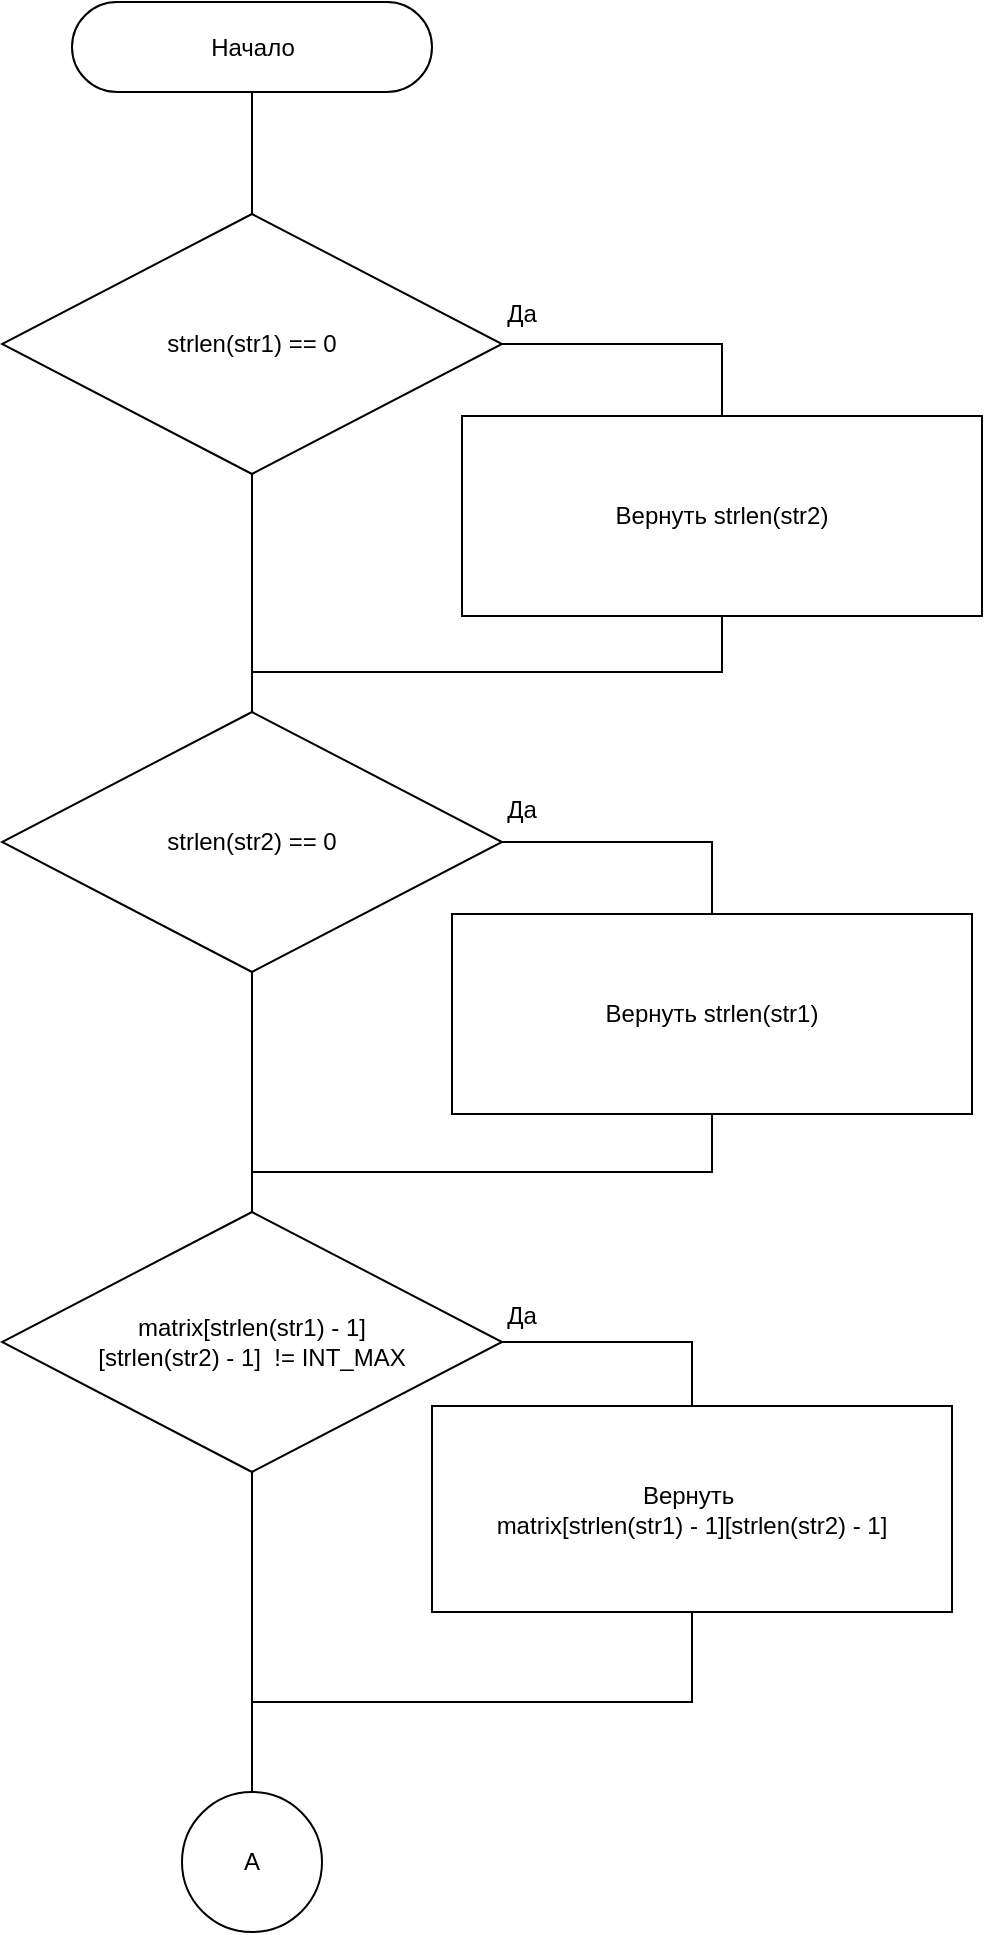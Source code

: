 <mxfile version="20.6.0" type="device"><diagram id="xcamIBbiPaKX1IdApyGe" name="Страница 1"><mxGraphModel dx="2188" dy="1188" grid="1" gridSize="10" guides="1" tooltips="1" connect="1" arrows="1" fold="1" page="1" pageScale="1" pageWidth="1169" pageHeight="827" math="0" shadow="0"><root><mxCell id="0"/><mxCell id="1" parent="0"/><mxCell id="yXZa79Pg_cqDgxs_Jt6z-2" style="edgeStyle=orthogonalEdgeStyle;rounded=0;orthogonalLoop=1;jettySize=auto;html=1;exitX=0.5;exitY=0.5;exitDx=0;exitDy=22.5;exitPerimeter=0;entryX=0.5;entryY=0;entryDx=0;entryDy=0;endArrow=none;endFill=0;" parent="1" source="yXZa79Pg_cqDgxs_Jt6z-3" target="yXZa79Pg_cqDgxs_Jt6z-6" edge="1"><mxGeometry relative="1" as="geometry"/></mxCell><mxCell id="yXZa79Pg_cqDgxs_Jt6z-3" value="Начало" style="html=1;dashed=0;whitespace=wrap;shape=mxgraph.dfd.start" parent="1" vertex="1"><mxGeometry x="45" width="180" height="45" as="geometry"/></mxCell><mxCell id="yXZa79Pg_cqDgxs_Jt6z-4" style="edgeStyle=orthogonalEdgeStyle;rounded=0;orthogonalLoop=1;jettySize=auto;html=1;exitX=0.5;exitY=1;exitDx=0;exitDy=0;entryX=0.5;entryY=0;entryDx=0;entryDy=0;endArrow=none;endFill=0;" parent="1" source="yXZa79Pg_cqDgxs_Jt6z-6" target="yXZa79Pg_cqDgxs_Jt6z-11" edge="1"><mxGeometry relative="1" as="geometry"><mxPoint x="150" y="125" as="targetPoint"/></mxGeometry></mxCell><mxCell id="yXZa79Pg_cqDgxs_Jt6z-5" style="edgeStyle=orthogonalEdgeStyle;rounded=0;orthogonalLoop=1;jettySize=auto;html=1;exitX=1;exitY=0.5;exitDx=0;exitDy=0;entryX=0.5;entryY=0;entryDx=0;entryDy=0;endArrow=none;endFill=0;" parent="1" source="yXZa79Pg_cqDgxs_Jt6z-6" target="yXZa79Pg_cqDgxs_Jt6z-8" edge="1"><mxGeometry relative="1" as="geometry"/></mxCell><mxCell id="yXZa79Pg_cqDgxs_Jt6z-6" value="strlen(str1) == 0" style="rhombus;whiteSpace=wrap;html=1;shadow=0;" parent="1" vertex="1"><mxGeometry x="10" y="106" width="250" height="130" as="geometry"/></mxCell><mxCell id="yXZa79Pg_cqDgxs_Jt6z-7" value="Да" style="text;html=1;strokeColor=none;fillColor=none;align=center;verticalAlign=middle;whiteSpace=wrap;rounded=0;shadow=0;" parent="1" vertex="1"><mxGeometry x="240" y="141" width="60" height="30" as="geometry"/></mxCell><mxCell id="yXZa79Pg_cqDgxs_Jt6z-63" style="edgeStyle=orthogonalEdgeStyle;rounded=0;orthogonalLoop=1;jettySize=auto;html=1;exitX=0.5;exitY=1;exitDx=0;exitDy=0;entryX=0.5;entryY=0;entryDx=0;entryDy=0;endArrow=none;endFill=0;" parent="1" source="yXZa79Pg_cqDgxs_Jt6z-8" target="yXZa79Pg_cqDgxs_Jt6z-11" edge="1"><mxGeometry relative="1" as="geometry"><Array as="points"><mxPoint x="370" y="335"/><mxPoint x="135" y="335"/></Array></mxGeometry></mxCell><mxCell id="yXZa79Pg_cqDgxs_Jt6z-8" value="Вернуть strlen(str2)" style="rounded=0;whiteSpace=wrap;html=1;" parent="1" vertex="1"><mxGeometry x="240" y="207" width="260" height="100" as="geometry"/></mxCell><mxCell id="yXZa79Pg_cqDgxs_Jt6z-9" style="edgeStyle=orthogonalEdgeStyle;rounded=0;orthogonalLoop=1;jettySize=auto;html=1;exitX=1;exitY=0.5;exitDx=0;exitDy=0;entryX=0.5;entryY=0;entryDx=0;entryDy=0;endArrow=none;endFill=0;" parent="1" source="yXZa79Pg_cqDgxs_Jt6z-11" target="yXZa79Pg_cqDgxs_Jt6z-12" edge="1"><mxGeometry relative="1" as="geometry"/></mxCell><mxCell id="yXZa79Pg_cqDgxs_Jt6z-61" style="edgeStyle=orthogonalEdgeStyle;rounded=0;orthogonalLoop=1;jettySize=auto;html=1;exitX=0.5;exitY=1;exitDx=0;exitDy=0;entryX=0.5;entryY=0;entryDx=0;entryDy=0;endArrow=none;endFill=0;" parent="1" source="yXZa79Pg_cqDgxs_Jt6z-11" target="yXZa79Pg_cqDgxs_Jt6z-43" edge="1"><mxGeometry relative="1" as="geometry"/></mxCell><mxCell id="yXZa79Pg_cqDgxs_Jt6z-11" value="strlen(str2) == 0" style="rhombus;whiteSpace=wrap;html=1;shadow=0;" parent="1" vertex="1"><mxGeometry x="10" y="355" width="250" height="130" as="geometry"/></mxCell><mxCell id="yXZa79Pg_cqDgxs_Jt6z-59" style="edgeStyle=orthogonalEdgeStyle;rounded=0;orthogonalLoop=1;jettySize=auto;html=1;exitX=0.5;exitY=1;exitDx=0;exitDy=0;entryX=0.5;entryY=0;entryDx=0;entryDy=0;endArrow=none;endFill=0;" parent="1" source="yXZa79Pg_cqDgxs_Jt6z-12" target="yXZa79Pg_cqDgxs_Jt6z-43" edge="1"><mxGeometry relative="1" as="geometry"><Array as="points"><mxPoint x="365" y="585"/><mxPoint x="135" y="585"/></Array></mxGeometry></mxCell><mxCell id="yXZa79Pg_cqDgxs_Jt6z-12" value="Вернуть strlen(str1)" style="rounded=0;whiteSpace=wrap;html=1;" parent="1" vertex="1"><mxGeometry x="235" y="456" width="260" height="100" as="geometry"/></mxCell><mxCell id="yXZa79Pg_cqDgxs_Jt6z-16" value="Да" style="text;html=1;strokeColor=none;fillColor=none;align=center;verticalAlign=middle;whiteSpace=wrap;rounded=0;shadow=0;" parent="1" vertex="1"><mxGeometry x="240" y="389" width="60" height="30" as="geometry"/></mxCell><mxCell id="yXZa79Pg_cqDgxs_Jt6z-26" value="А" style="ellipse;whiteSpace=wrap;html=1;aspect=fixed;" parent="1" vertex="1"><mxGeometry x="100" y="895" width="70" height="70" as="geometry"/></mxCell><mxCell id="yXZa79Pg_cqDgxs_Jt6z-41" style="edgeStyle=orthogonalEdgeStyle;rounded=0;orthogonalLoop=1;jettySize=auto;html=1;exitX=1;exitY=0.5;exitDx=0;exitDy=0;entryX=0.5;entryY=0;entryDx=0;entryDy=0;endArrow=none;endFill=0;" parent="1" source="yXZa79Pg_cqDgxs_Jt6z-43" target="yXZa79Pg_cqDgxs_Jt6z-44" edge="1"><mxGeometry relative="1" as="geometry"/></mxCell><mxCell id="yXZa79Pg_cqDgxs_Jt6z-47" style="edgeStyle=orthogonalEdgeStyle;rounded=0;orthogonalLoop=1;jettySize=auto;html=1;exitX=0.5;exitY=1;exitDx=0;exitDy=0;entryX=0.5;entryY=0;entryDx=0;entryDy=0;endArrow=none;endFill=0;" parent="1" source="yXZa79Pg_cqDgxs_Jt6z-43" target="yXZa79Pg_cqDgxs_Jt6z-26" edge="1"><mxGeometry relative="1" as="geometry"/></mxCell><mxCell id="yXZa79Pg_cqDgxs_Jt6z-43" value="&lt;div&gt;matrix[strlen(str1) - 1]&lt;/div&gt;&lt;div&gt;[strlen(str2) - 1]&amp;nbsp;&amp;nbsp;!= INT_MAX&lt;/div&gt;" style="rhombus;whiteSpace=wrap;html=1;shadow=0;" parent="1" vertex="1"><mxGeometry x="10" y="605" width="250" height="130" as="geometry"/></mxCell><mxCell id="yXZa79Pg_cqDgxs_Jt6z-58" style="edgeStyle=orthogonalEdgeStyle;rounded=0;orthogonalLoop=1;jettySize=auto;html=1;exitX=0.5;exitY=1;exitDx=0;exitDy=0;entryX=0.5;entryY=0;entryDx=0;entryDy=0;endArrow=none;endFill=0;" parent="1" source="yXZa79Pg_cqDgxs_Jt6z-44" target="yXZa79Pg_cqDgxs_Jt6z-26" edge="1"><mxGeometry relative="1" as="geometry"/></mxCell><mxCell id="yXZa79Pg_cqDgxs_Jt6z-44" value="Вернуть&amp;nbsp;&lt;br&gt;matrix[strlen(str1) - 1][strlen(str2) - 1]" style="rounded=0;whiteSpace=wrap;html=1;" parent="1" vertex="1"><mxGeometry x="225" y="702" width="260" height="103" as="geometry"/></mxCell><mxCell id="yXZa79Pg_cqDgxs_Jt6z-45" value="Да" style="text;html=1;strokeColor=none;fillColor=none;align=center;verticalAlign=middle;whiteSpace=wrap;rounded=0;shadow=0;" parent="1" vertex="1"><mxGeometry x="240" y="642" width="60" height="30" as="geometry"/></mxCell></root></mxGraphModel></diagram></mxfile>